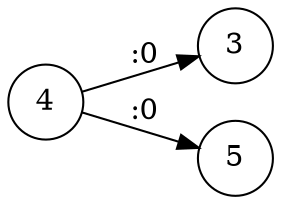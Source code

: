 digraph {
rankdir = LR;
4 [shape=circle]
4 -> 3 [label=" :0"]
4 -> 5 [label=" :0"]
3 [shape=circle]
5 [shape=circle]
}
